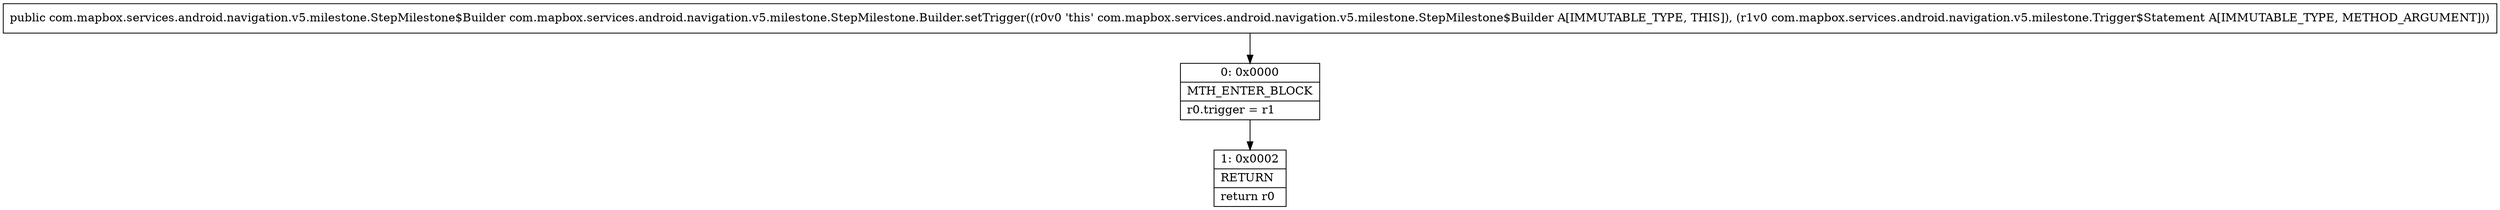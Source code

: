 digraph "CFG forcom.mapbox.services.android.navigation.v5.milestone.StepMilestone.Builder.setTrigger(Lcom\/mapbox\/services\/android\/navigation\/v5\/milestone\/Trigger$Statement;)Lcom\/mapbox\/services\/android\/navigation\/v5\/milestone\/StepMilestone$Builder;" {
Node_0 [shape=record,label="{0\:\ 0x0000|MTH_ENTER_BLOCK\l|r0.trigger = r1\l}"];
Node_1 [shape=record,label="{1\:\ 0x0002|RETURN\l|return r0\l}"];
MethodNode[shape=record,label="{public com.mapbox.services.android.navigation.v5.milestone.StepMilestone$Builder com.mapbox.services.android.navigation.v5.milestone.StepMilestone.Builder.setTrigger((r0v0 'this' com.mapbox.services.android.navigation.v5.milestone.StepMilestone$Builder A[IMMUTABLE_TYPE, THIS]), (r1v0 com.mapbox.services.android.navigation.v5.milestone.Trigger$Statement A[IMMUTABLE_TYPE, METHOD_ARGUMENT])) }"];
MethodNode -> Node_0;
Node_0 -> Node_1;
}

